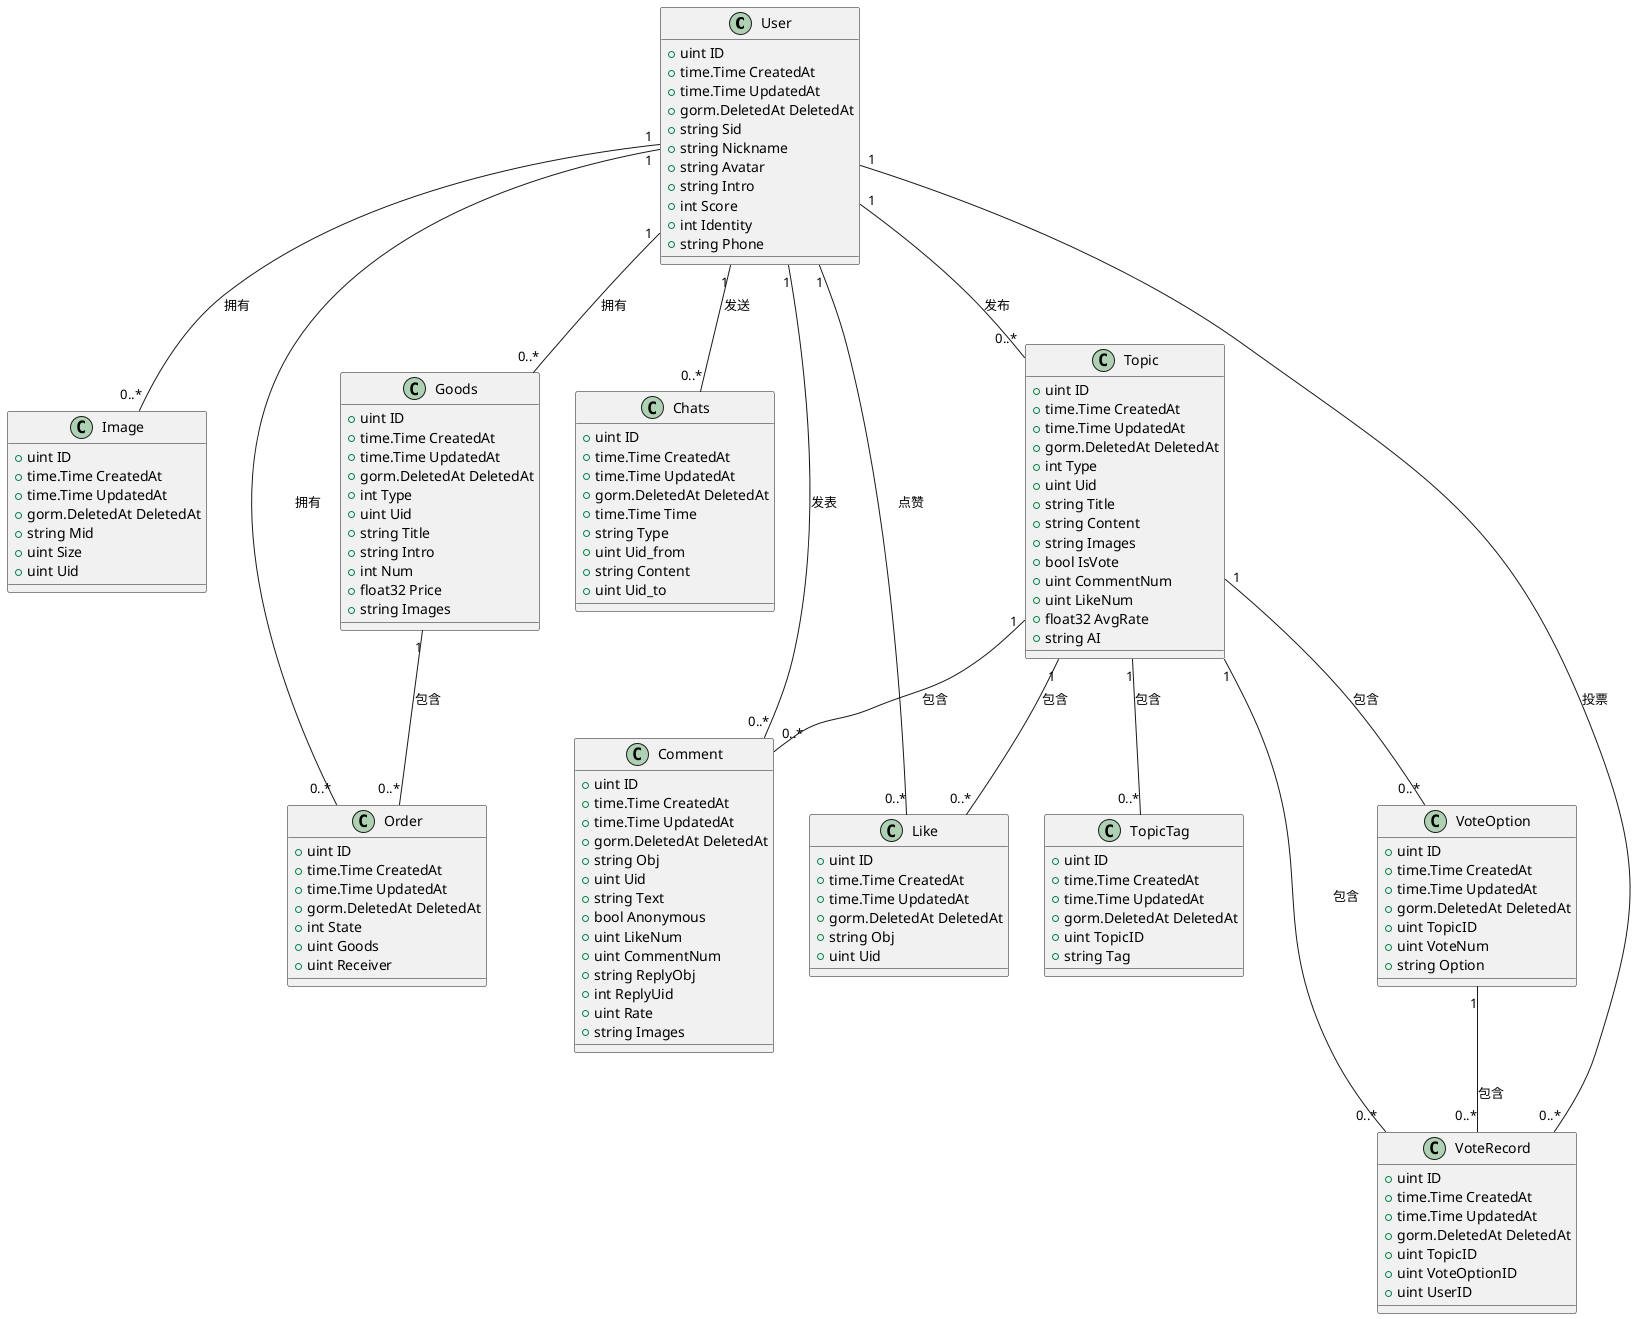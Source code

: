 @startuml

' 定义类
class User {
  +uint ID
  +time.Time CreatedAt
  +time.Time UpdatedAt
  +gorm.DeletedAt DeletedAt
  +string Sid
  +string Nickname
  +string Avatar
  +string Intro
  +int Score
  +int Identity
  +string Phone
}

class Image {
  +uint ID
  +time.Time CreatedAt
  +time.Time UpdatedAt
  +gorm.DeletedAt DeletedAt
  +string Mid
  +uint Size
  +uint Uid
}

class Goods {
  +uint ID
  +time.Time CreatedAt
  +time.Time UpdatedAt
  +gorm.DeletedAt DeletedAt
  +int Type
  +uint Uid
  +string Title
  +string Intro
  +int Num
  +float32 Price
  +string Images
}

class Order {
  +uint ID
  +time.Time CreatedAt
  +time.Time UpdatedAt
  +gorm.DeletedAt DeletedAt
  +int State
  +uint Goods
  +uint Receiver
}

class Chats {
  +uint ID
  +time.Time CreatedAt
  +time.Time UpdatedAt
  +gorm.DeletedAt DeletedAt
  +time.Time Time
  +string Type
  +uint Uid_from
  +string Content
  +uint Uid_to
}

class Comment {
  +uint ID
  +time.Time CreatedAt
  +time.Time UpdatedAt
  +gorm.DeletedAt DeletedAt
  +string Obj
  +uint Uid
  +string Text
  +bool Anonymous
  +uint LikeNum
  +uint CommentNum
  +string ReplyObj
  +int ReplyUid
  +uint Rate
  +string Images
}

class Like {
  +uint ID
  +time.Time CreatedAt
  +time.Time UpdatedAt
  +gorm.DeletedAt DeletedAt
  +string Obj
  +uint Uid
}

class Topic {
  +uint ID
  +time.Time CreatedAt
  +time.Time UpdatedAt
  +gorm.DeletedAt DeletedAt
  +int Type
  +uint Uid
  +string Title
  +string Content
  +string Images
  +bool IsVote
  +uint CommentNum
  +uint LikeNum
  +float32 AvgRate
  +string AI
}

class VoteOption {
  +uint ID
  +time.Time CreatedAt
  +time.Time UpdatedAt
  +gorm.DeletedAt DeletedAt
  +uint TopicID
  +uint VoteNum
  +string Option
}

class VoteRecord {
  +uint ID
  +time.Time CreatedAt
  +time.Time UpdatedAt
  +gorm.DeletedAt DeletedAt
  +uint TopicID
  +uint VoteOptionID
  +uint UserID
}

class TopicTag {
  +uint ID
  +time.Time CreatedAt
  +time.Time UpdatedAt
  +gorm.DeletedAt DeletedAt
  +uint TopicID
  +string Tag
}

' 定义关系
User "1" -- "0..*" Image : 拥有
User "1" -- "0..*" Goods : 拥有
User "1" -- "0..*" Order : 拥有
User "1" -- "0..*" Chats : 发送
User "1" -- "0..*" Comment : 发表
User "1" -- "0..*" Like : 点赞
User "1" -- "0..*" Topic : 发布
User "1" -- "0..*" VoteRecord : 投票

Goods "1" -- "0..*" Order : 包含

Topic "1" -- "0..*" Comment : 包含
Topic "1" -- "0..*" Like : 包含
Topic "1" -- "0..*" VoteOption : 包含
Topic "1" -- "0..*" VoteRecord : 包含
Topic "1" -- "0..*" TopicTag : 包含

VoteOption "1" -- "0..*" VoteRecord : 包含

@enduml